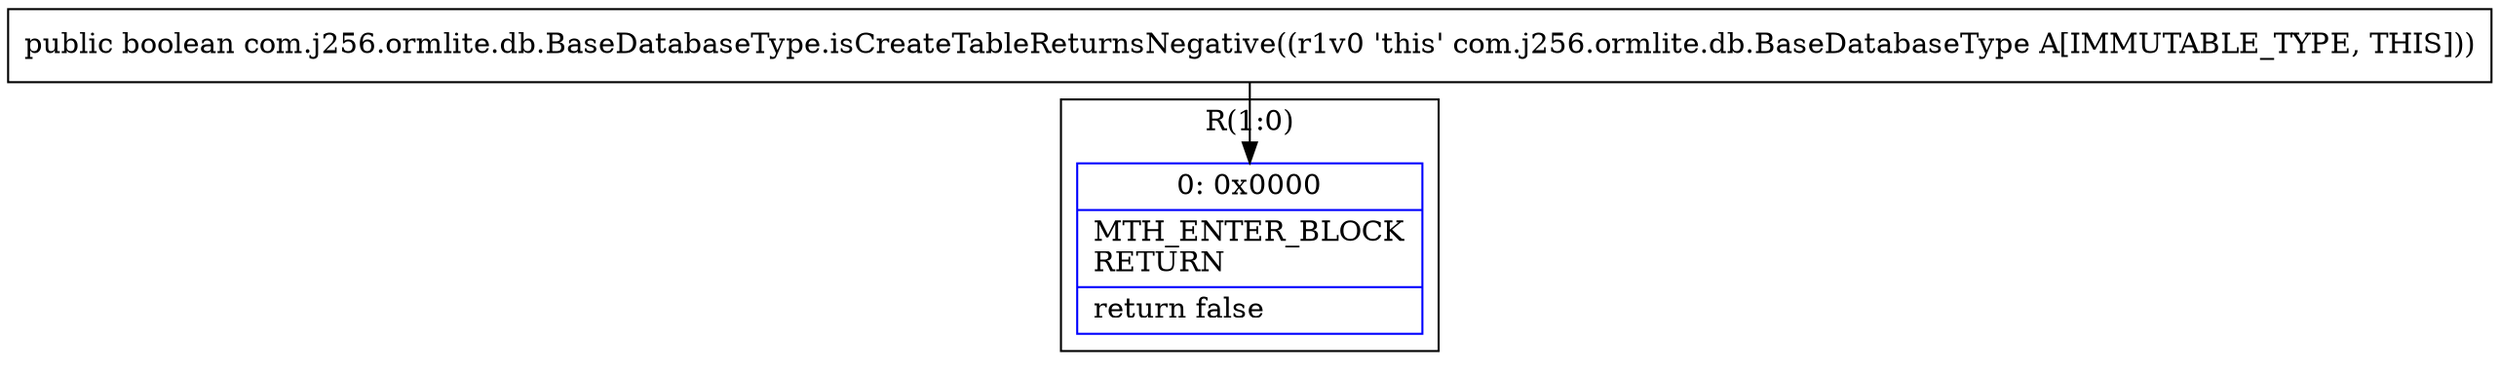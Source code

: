 digraph "CFG forcom.j256.ormlite.db.BaseDatabaseType.isCreateTableReturnsNegative()Z" {
subgraph cluster_Region_1014133401 {
label = "R(1:0)";
node [shape=record,color=blue];
Node_0 [shape=record,label="{0\:\ 0x0000|MTH_ENTER_BLOCK\lRETURN\l|return false\l}"];
}
MethodNode[shape=record,label="{public boolean com.j256.ormlite.db.BaseDatabaseType.isCreateTableReturnsNegative((r1v0 'this' com.j256.ormlite.db.BaseDatabaseType A[IMMUTABLE_TYPE, THIS])) }"];
MethodNode -> Node_0;
}

